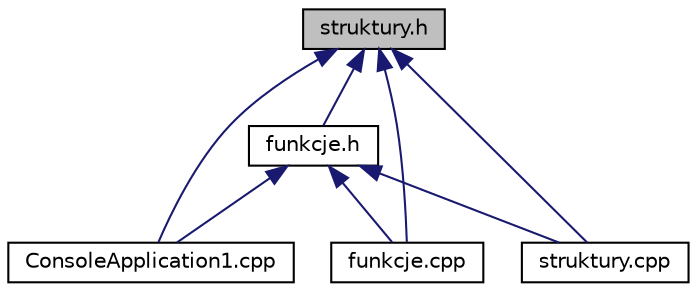 digraph "struktury.h"
{
  edge [fontname="Helvetica",fontsize="10",labelfontname="Helvetica",labelfontsize="10"];
  node [fontname="Helvetica",fontsize="10",shape=record];
  Node9 [label="struktury.h",height=0.2,width=0.4,color="black", fillcolor="grey75", style="filled", fontcolor="black"];
  Node9 -> Node10 [dir="back",color="midnightblue",fontsize="10",style="solid"];
  Node10 [label="ConsoleApplication1.cpp",height=0.2,width=0.4,color="black", fillcolor="white", style="filled",URL="$_console_application1_8cpp.html"];
  Node9 -> Node11 [dir="back",color="midnightblue",fontsize="10",style="solid"];
  Node11 [label="funkcje.h",height=0.2,width=0.4,color="black", fillcolor="white", style="filled",URL="$funkcje_8h.html"];
  Node11 -> Node10 [dir="back",color="midnightblue",fontsize="10",style="solid"];
  Node11 -> Node12 [dir="back",color="midnightblue",fontsize="10",style="solid"];
  Node12 [label="funkcje.cpp",height=0.2,width=0.4,color="black", fillcolor="white", style="filled",URL="$funkcje_8cpp.html"];
  Node11 -> Node13 [dir="back",color="midnightblue",fontsize="10",style="solid"];
  Node13 [label="struktury.cpp",height=0.2,width=0.4,color="black", fillcolor="white", style="filled",URL="$struktury_8cpp.html"];
  Node9 -> Node12 [dir="back",color="midnightblue",fontsize="10",style="solid"];
  Node9 -> Node13 [dir="back",color="midnightblue",fontsize="10",style="solid"];
}
